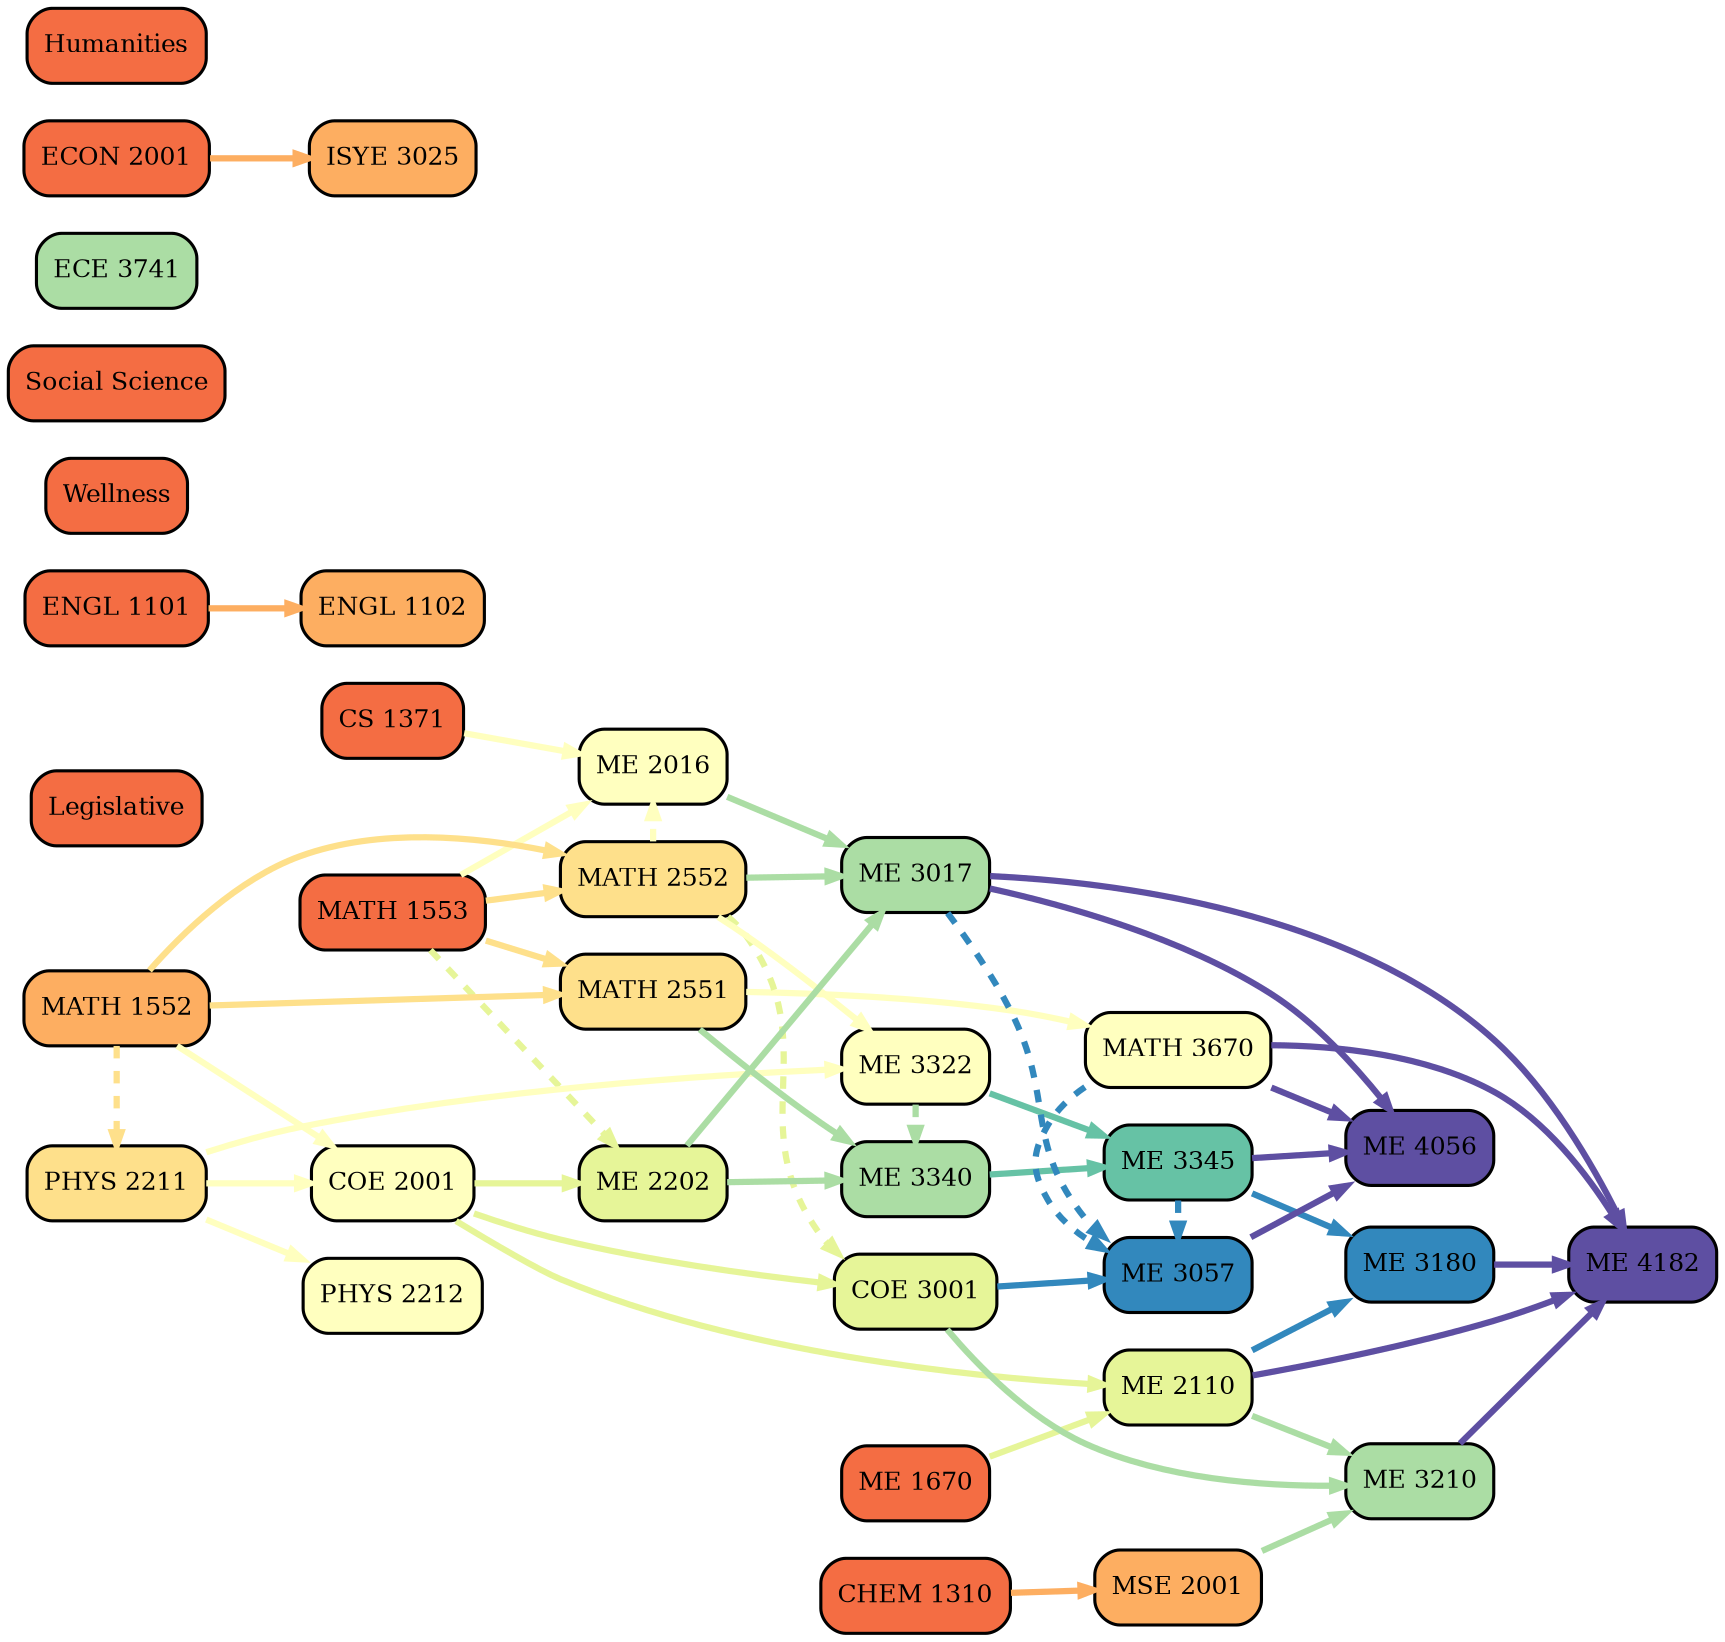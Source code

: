 digraph Curriculum {
	node [color=black colorscheme=spectral11 fontsize=12 penwidth=1.5 shape=box style="rounded, filled, radial"]
	edge [arrowsize=0.65 colorscheme=spectral11 penwidth=3]
	rankdir=LR
	"CHEM 1310" [fillcolor=3]
	"MATH 1553" [fillcolor=3]
	Legislative [fillcolor=3]
	"ENGL 1101" [fillcolor=3]
	Wellness [fillcolor=3]
	"PHYS 2211" [fillcolor=5]
	"MATH 1552" -> "PHYS 2211" [color=5 constraint=false style=dashed]
	"MATH 1552" [fillcolor=4]
	"CS 1371" [fillcolor=3]
	"ME 1670" [fillcolor=3]
	"ENGL 1102" [fillcolor=4]
	"ENGL 1101" -> "ENGL 1102" [color=4 style=solid]
	"PHYS 2212" [fillcolor=6]
	"PHYS 2211" -> "PHYS 2212" [color=6 style=solid]
	"MATH 2551" [fillcolor=5]
	"MATH 1552" -> "MATH 2551" [color=5 style=solid]
	"MATH 1553" -> "MATH 2551" [color=5 style=solid]
	"ME 2110" [fillcolor=7]
	"ME 1670" -> "ME 2110" [color=7 style=solid]
	"COE 2001" -> "ME 2110" [color=7 style=solid]
	"MSE 2001" [fillcolor=4]
	"CHEM 1310" -> "MSE 2001" [color=4 style=solid]
	"COE 2001" [fillcolor=6]
	"MATH 1552" -> "COE 2001" [color=6 style=solid]
	"PHYS 2211" -> "COE 2001" [color=6 style=solid]
	"MATH 2552" [fillcolor=5]
	"MATH 1552" -> "MATH 2552" [color=5 style=solid]
	"MATH 1553" -> "MATH 2552" [color=5 style=solid]
	"ME 2016" [fillcolor=6]
	"MATH 1553" -> "ME 2016" [color=6 style=solid]
	"MATH 2552" -> "ME 2016" [color=6 constraint=false style=dashed]
	"CS 1371" -> "ME 2016" [color=6 style=solid]
	"ME 2202" [fillcolor=7]
	"COE 2001" -> "ME 2202" [color=7 style=solid]
	"MATH 1553" -> "ME 2202" [color=7 constraint=false style=dashed]
	"Social Science" [fillcolor=3]
	"ECE 3741" [fillcolor=8]
	"COE 3001" [fillcolor=7]
	"COE 2001" -> "COE 3001" [color=7 style=solid]
	"MATH 2552" -> "COE 3001" [color=7 constraint=false style=dashed]
	"ME 3322" [fillcolor=6]
	"PHYS 2211" -> "ME 3322" [color=6 style=solid]
	"MATH 2552" -> "ME 3322" [color=6 style=solid]
	"ME 3340" [fillcolor=8]
	"ME 2202" -> "ME 3340" [color=8 style=solid]
	"MATH 2551" -> "ME 3340" [color=8 style=solid]
	"ME 3322" -> "ME 3340" [color=8 constraint=false style=dashed]
	"ECON 2001" [fillcolor=3]
	Humanities [fillcolor=3]
	"ME 3017" [fillcolor=8]
	"ME 2202" -> "ME 3017" [color=8 style=solid]
	"ME 2016" -> "ME 3017" [color=8 style=solid]
	"MATH 2552" -> "ME 3017" [color=8 style=solid]
	"ME 3345" [fillcolor=9]
	"ME 3322" -> "ME 3345" [color=9 style=solid]
	"ME 3340" -> "ME 3345" [color=9 style=solid]
	"ME 3057" [fillcolor=10]
	"COE 3001" -> "ME 3057" [color=10 style=solid]
	"ME 3017" -> "ME 3057" [color=10 constraint=false style=dashed]
	"ME 3345" -> "ME 3057" [color=10 constraint=false style=dashed]
	"MATH 3670" -> "ME 3057" [color=10 constraint=false style=dashed]
	"ISYE 3025" [fillcolor=4]
	"ECON 2001" -> "ISYE 3025" [color=4 style=solid]
	"MATH 3670" [fillcolor=6]
	"MATH 2551" -> "MATH 3670" [color=6 style=solid]
	"ME 3180" [fillcolor=10]
	"ME 2110" -> "ME 3180" [color=10 style=solid]
	"ME 3345" -> "ME 3180" [color=10 style=solid]
	"ME 3210" [fillcolor=8]
	"MSE 2001" -> "ME 3210" [color=8 style=solid]
	"ME 2110" -> "ME 3210" [color=8 style=solid]
	"COE 3001" -> "ME 3210" [color=8 style=solid]
	"ME 4056" [fillcolor=11]
	"ME 3057" -> "ME 4056" [color=11 style=solid]
	"ME 3345" -> "ME 4056" [color=11 style=solid]
	"ME 3017" -> "ME 4056" [color=11 style=solid]
	"MATH 3670" -> "ME 4056" [color=11 style=solid]
	"ME 4182" [fillcolor=11]
	"ME 3210" -> "ME 4182" [color=11 style=solid]
	"ME 3180" -> "ME 4182" [color=11 style=solid]
	"ME 3017" -> "ME 4182" [color=11 style=solid]
	"MATH 3670" -> "ME 4182" [color=11 style=solid]
	"ME 2110" -> "ME 4182" [color=11 style=solid]
}
